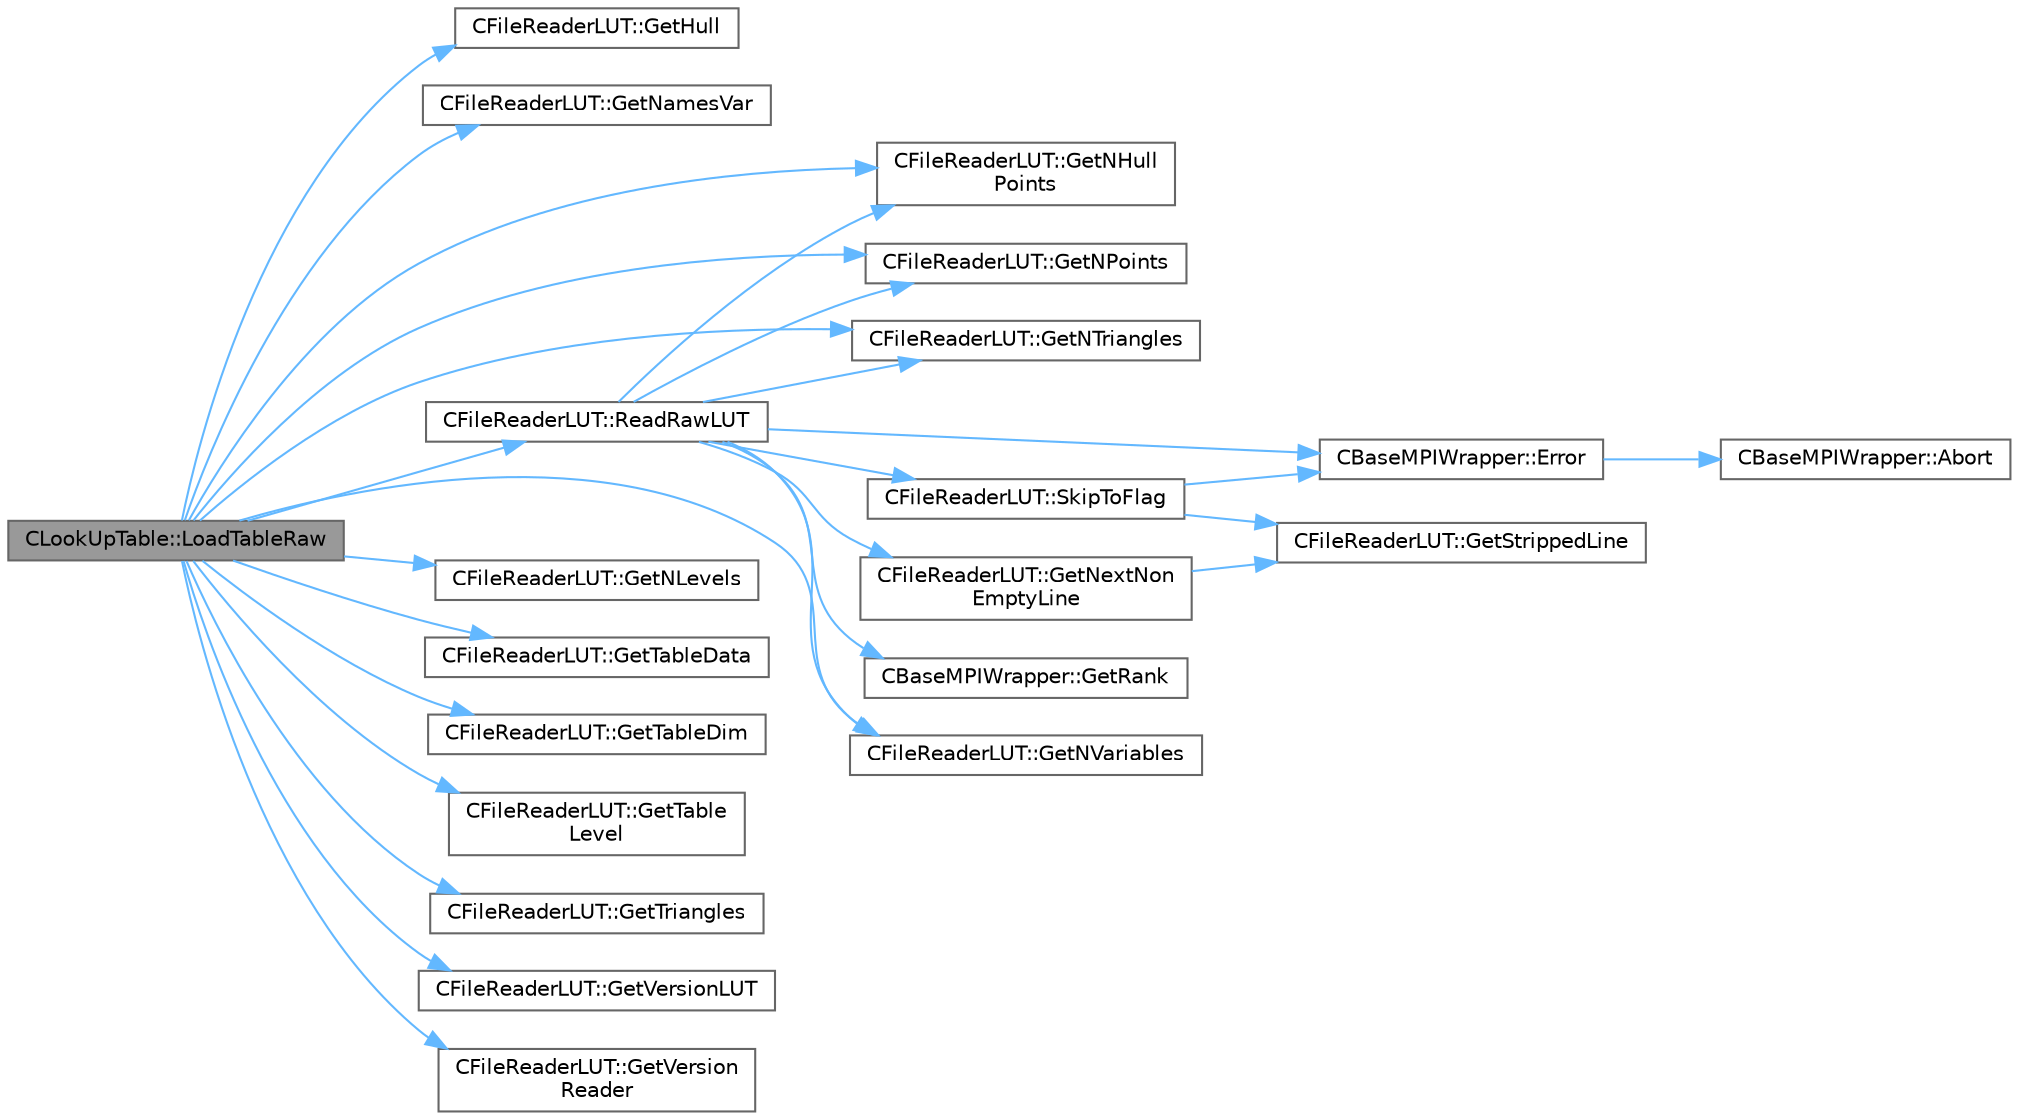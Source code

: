 digraph "CLookUpTable::LoadTableRaw"
{
 // LATEX_PDF_SIZE
  bgcolor="transparent";
  edge [fontname=Helvetica,fontsize=10,labelfontname=Helvetica,labelfontsize=10];
  node [fontname=Helvetica,fontsize=10,shape=box,height=0.2,width=0.4];
  rankdir="LR";
  Node1 [id="Node000001",label="CLookUpTable::LoadTableRaw",height=0.2,width=0.4,color="gray40", fillcolor="grey60", style="filled", fontcolor="black",tooltip="Read the lookup table from file and store the data."];
  Node1 -> Node2 [id="edge1_Node000001_Node000002",color="steelblue1",style="solid",tooltip=" "];
  Node2 [id="Node000002",label="CFileReaderLUT::GetHull",height=0.2,width=0.4,color="grey40", fillcolor="white", style="filled",URL="$classCFileReaderLUT.html#a585d0cfc142198d0a14f17efa500ada9",tooltip="Get hull node information at a specific table level."];
  Node1 -> Node3 [id="edge2_Node000001_Node000003",color="steelblue1",style="solid",tooltip=" "];
  Node3 [id="Node000003",label="CFileReaderLUT::GetNamesVar",height=0.2,width=0.4,color="grey40", fillcolor="white", style="filled",URL="$classCFileReaderLUT.html#aacf2b8d73c700167c9505a54d893ffa4",tooltip="Get variable names for which data is stored in the table."];
  Node1 -> Node4 [id="edge3_Node000001_Node000004",color="steelblue1",style="solid",tooltip=" "];
  Node4 [id="Node000004",label="CFileReaderLUT::GetNHull\lPoints",height=0.2,width=0.4,color="grey40", fillcolor="white", style="filled",URL="$classCFileReaderLUT.html#a0d5692ebda3a9eea9cfb55af900cfb77",tooltip="Get number of hull points at specific table level."];
  Node1 -> Node5 [id="edge4_Node000001_Node000005",color="steelblue1",style="solid",tooltip=" "];
  Node5 [id="Node000005",label="CFileReaderLUT::GetNLevels",height=0.2,width=0.4,color="grey40", fillcolor="white", style="filled",URL="$classCFileReaderLUT.html#a4ae819bf5bd3acc699b1356419cddbd9",tooltip="Get number of table levels."];
  Node1 -> Node6 [id="edge5_Node000001_Node000006",color="steelblue1",style="solid",tooltip=" "];
  Node6 [id="Node000006",label="CFileReaderLUT::GetNPoints",height=0.2,width=0.4,color="grey40", fillcolor="white", style="filled",URL="$classCFileReaderLUT.html#a8ef995fd5a48e5a485602637c1cb4552",tooltip="Get number of data points at specific table level."];
  Node1 -> Node7 [id="edge6_Node000001_Node000007",color="steelblue1",style="solid",tooltip=" "];
  Node7 [id="Node000007",label="CFileReaderLUT::GetNTriangles",height=0.2,width=0.4,color="grey40", fillcolor="white", style="filled",URL="$classCFileReaderLUT.html#a46ca3281db998bdb75135ae45e9cfcc7",tooltip="Get number of triangles at specific table level."];
  Node1 -> Node8 [id="edge7_Node000001_Node000008",color="steelblue1",style="solid",tooltip=" "];
  Node8 [id="Node000008",label="CFileReaderLUT::GetNVariables",height=0.2,width=0.4,color="grey40", fillcolor="white", style="filled",URL="$classCFileReaderLUT.html#aa4526df8a5f8c0545fc60fea5a8032ea",tooltip="Get number of variables for which data is stored in the table."];
  Node1 -> Node9 [id="edge8_Node000001_Node000009",color="steelblue1",style="solid",tooltip=" "];
  Node9 [id="Node000009",label="CFileReaderLUT::GetTableData",height=0.2,width=0.4,color="grey40", fillcolor="white", style="filled",URL="$classCFileReaderLUT.html#afa58ffdb146b730908b6291aec9f6cab",tooltip="Get table data at a specific level."];
  Node1 -> Node10 [id="edge9_Node000001_Node000010",color="steelblue1",style="solid",tooltip=" "];
  Node10 [id="Node000010",label="CFileReaderLUT::GetTableDim",height=0.2,width=0.4,color="grey40", fillcolor="white", style="filled",URL="$classCFileReaderLUT.html#a3ac3518e013a71265678b17d799ce536",tooltip="Get table dimension."];
  Node1 -> Node11 [id="edge10_Node000001_Node000011",color="steelblue1",style="solid",tooltip=" "];
  Node11 [id="Node000011",label="CFileReaderLUT::GetTable\lLevel",height=0.2,width=0.4,color="grey40", fillcolor="white", style="filled",URL="$classCFileReaderLUT.html#a2fed17312954d02481b11dc964fee922",tooltip="Get table level value."];
  Node1 -> Node12 [id="edge11_Node000001_Node000012",color="steelblue1",style="solid",tooltip=" "];
  Node12 [id="Node000012",label="CFileReaderLUT::GetTriangles",height=0.2,width=0.4,color="grey40", fillcolor="white", style="filled",URL="$classCFileReaderLUT.html#a71fc8c357ecd12239c787f5e929d90c8",tooltip="Get table connectivity at a specific level."];
  Node1 -> Node13 [id="edge12_Node000001_Node000013",color="steelblue1",style="solid",tooltip=" "];
  Node13 [id="Node000013",label="CFileReaderLUT::GetVersionLUT",height=0.2,width=0.4,color="grey40", fillcolor="white", style="filled",URL="$classCFileReaderLUT.html#a8d83879d1bd6cd10dead80ee11a0b853",tooltip="Get table version as listed in input file."];
  Node1 -> Node14 [id="edge13_Node000001_Node000014",color="steelblue1",style="solid",tooltip=" "];
  Node14 [id="Node000014",label="CFileReaderLUT::GetVersion\lReader",height=0.2,width=0.4,color="grey40", fillcolor="white", style="filled",URL="$classCFileReaderLUT.html#afa453c9abb16285bd6884cfb3eeafaeb",tooltip="Get table reader version."];
  Node1 -> Node15 [id="edge14_Node000001_Node000015",color="steelblue1",style="solid",tooltip=" "];
  Node15 [id="Node000015",label="CFileReaderLUT::ReadRawLUT",height=0.2,width=0.4,color="grey40", fillcolor="white", style="filled",URL="$classCFileReaderLUT.html#aae43bf69fb2caed92cf5ba2ce79d0490",tooltip="Read LUT file and store information."];
  Node15 -> Node16 [id="edge15_Node000015_Node000016",color="steelblue1",style="solid",tooltip=" "];
  Node16 [id="Node000016",label="CBaseMPIWrapper::Error",height=0.2,width=0.4,color="grey40", fillcolor="white", style="filled",URL="$classCBaseMPIWrapper.html#a04457c47629bda56704e6a8804833eeb",tooltip=" "];
  Node16 -> Node17 [id="edge16_Node000016_Node000017",color="steelblue1",style="solid",tooltip=" "];
  Node17 [id="Node000017",label="CBaseMPIWrapper::Abort",height=0.2,width=0.4,color="grey40", fillcolor="white", style="filled",URL="$classCBaseMPIWrapper.html#af7297d861dca86b45cf561b6ab642e8f",tooltip=" "];
  Node15 -> Node18 [id="edge17_Node000015_Node000018",color="steelblue1",style="solid",tooltip=" "];
  Node18 [id="Node000018",label="CFileReaderLUT::GetNextNon\lEmptyLine",height=0.2,width=0.4,color="grey40", fillcolor="white", style="filled",URL="$classCFileReaderLUT.html#aeaff2603381ba57b9f87947c9fca85c7",tooltip="Extracts the next non-empty characters from file_stream and stores them into line."];
  Node18 -> Node19 [id="edge18_Node000018_Node000019",color="steelblue1",style="solid",tooltip=" "];
  Node19 [id="Node000019",label="CFileReaderLUT::GetStrippedLine",height=0.2,width=0.4,color="grey40", fillcolor="white", style="filled",URL="$classCFileReaderLUT.html#a9834a523df70bf32a49d7945c9f330d9",tooltip="Extracts characters from file_stream, removes trailing control characters, and stores them into line."];
  Node15 -> Node4 [id="edge19_Node000015_Node000004",color="steelblue1",style="solid",tooltip=" "];
  Node15 -> Node6 [id="edge20_Node000015_Node000006",color="steelblue1",style="solid",tooltip=" "];
  Node15 -> Node7 [id="edge21_Node000015_Node000007",color="steelblue1",style="solid",tooltip=" "];
  Node15 -> Node8 [id="edge22_Node000015_Node000008",color="steelblue1",style="solid",tooltip=" "];
  Node15 -> Node20 [id="edge23_Node000015_Node000020",color="steelblue1",style="solid",tooltip=" "];
  Node20 [id="Node000020",label="CBaseMPIWrapper::GetRank",height=0.2,width=0.4,color="grey40", fillcolor="white", style="filled",URL="$classCBaseMPIWrapper.html#a63e1f265b788b4e56cb7ebdeba29b78e",tooltip=" "];
  Node15 -> Node21 [id="edge24_Node000015_Node000021",color="steelblue1",style="solid",tooltip=" "];
  Node21 [id="Node000021",label="CFileReaderLUT::SkipToFlag",height=0.2,width=0.4,color="grey40", fillcolor="white", style="filled",URL="$classCFileReaderLUT.html#a5e2c18da58f2fa8890769967fc509a47",tooltip="Searches for the position of flag in file_stream and sets the stream position of file_stream to that ..."];
  Node21 -> Node16 [id="edge25_Node000021_Node000016",color="steelblue1",style="solid",tooltip=" "];
  Node21 -> Node19 [id="edge26_Node000021_Node000019",color="steelblue1",style="solid",tooltip=" "];
}
